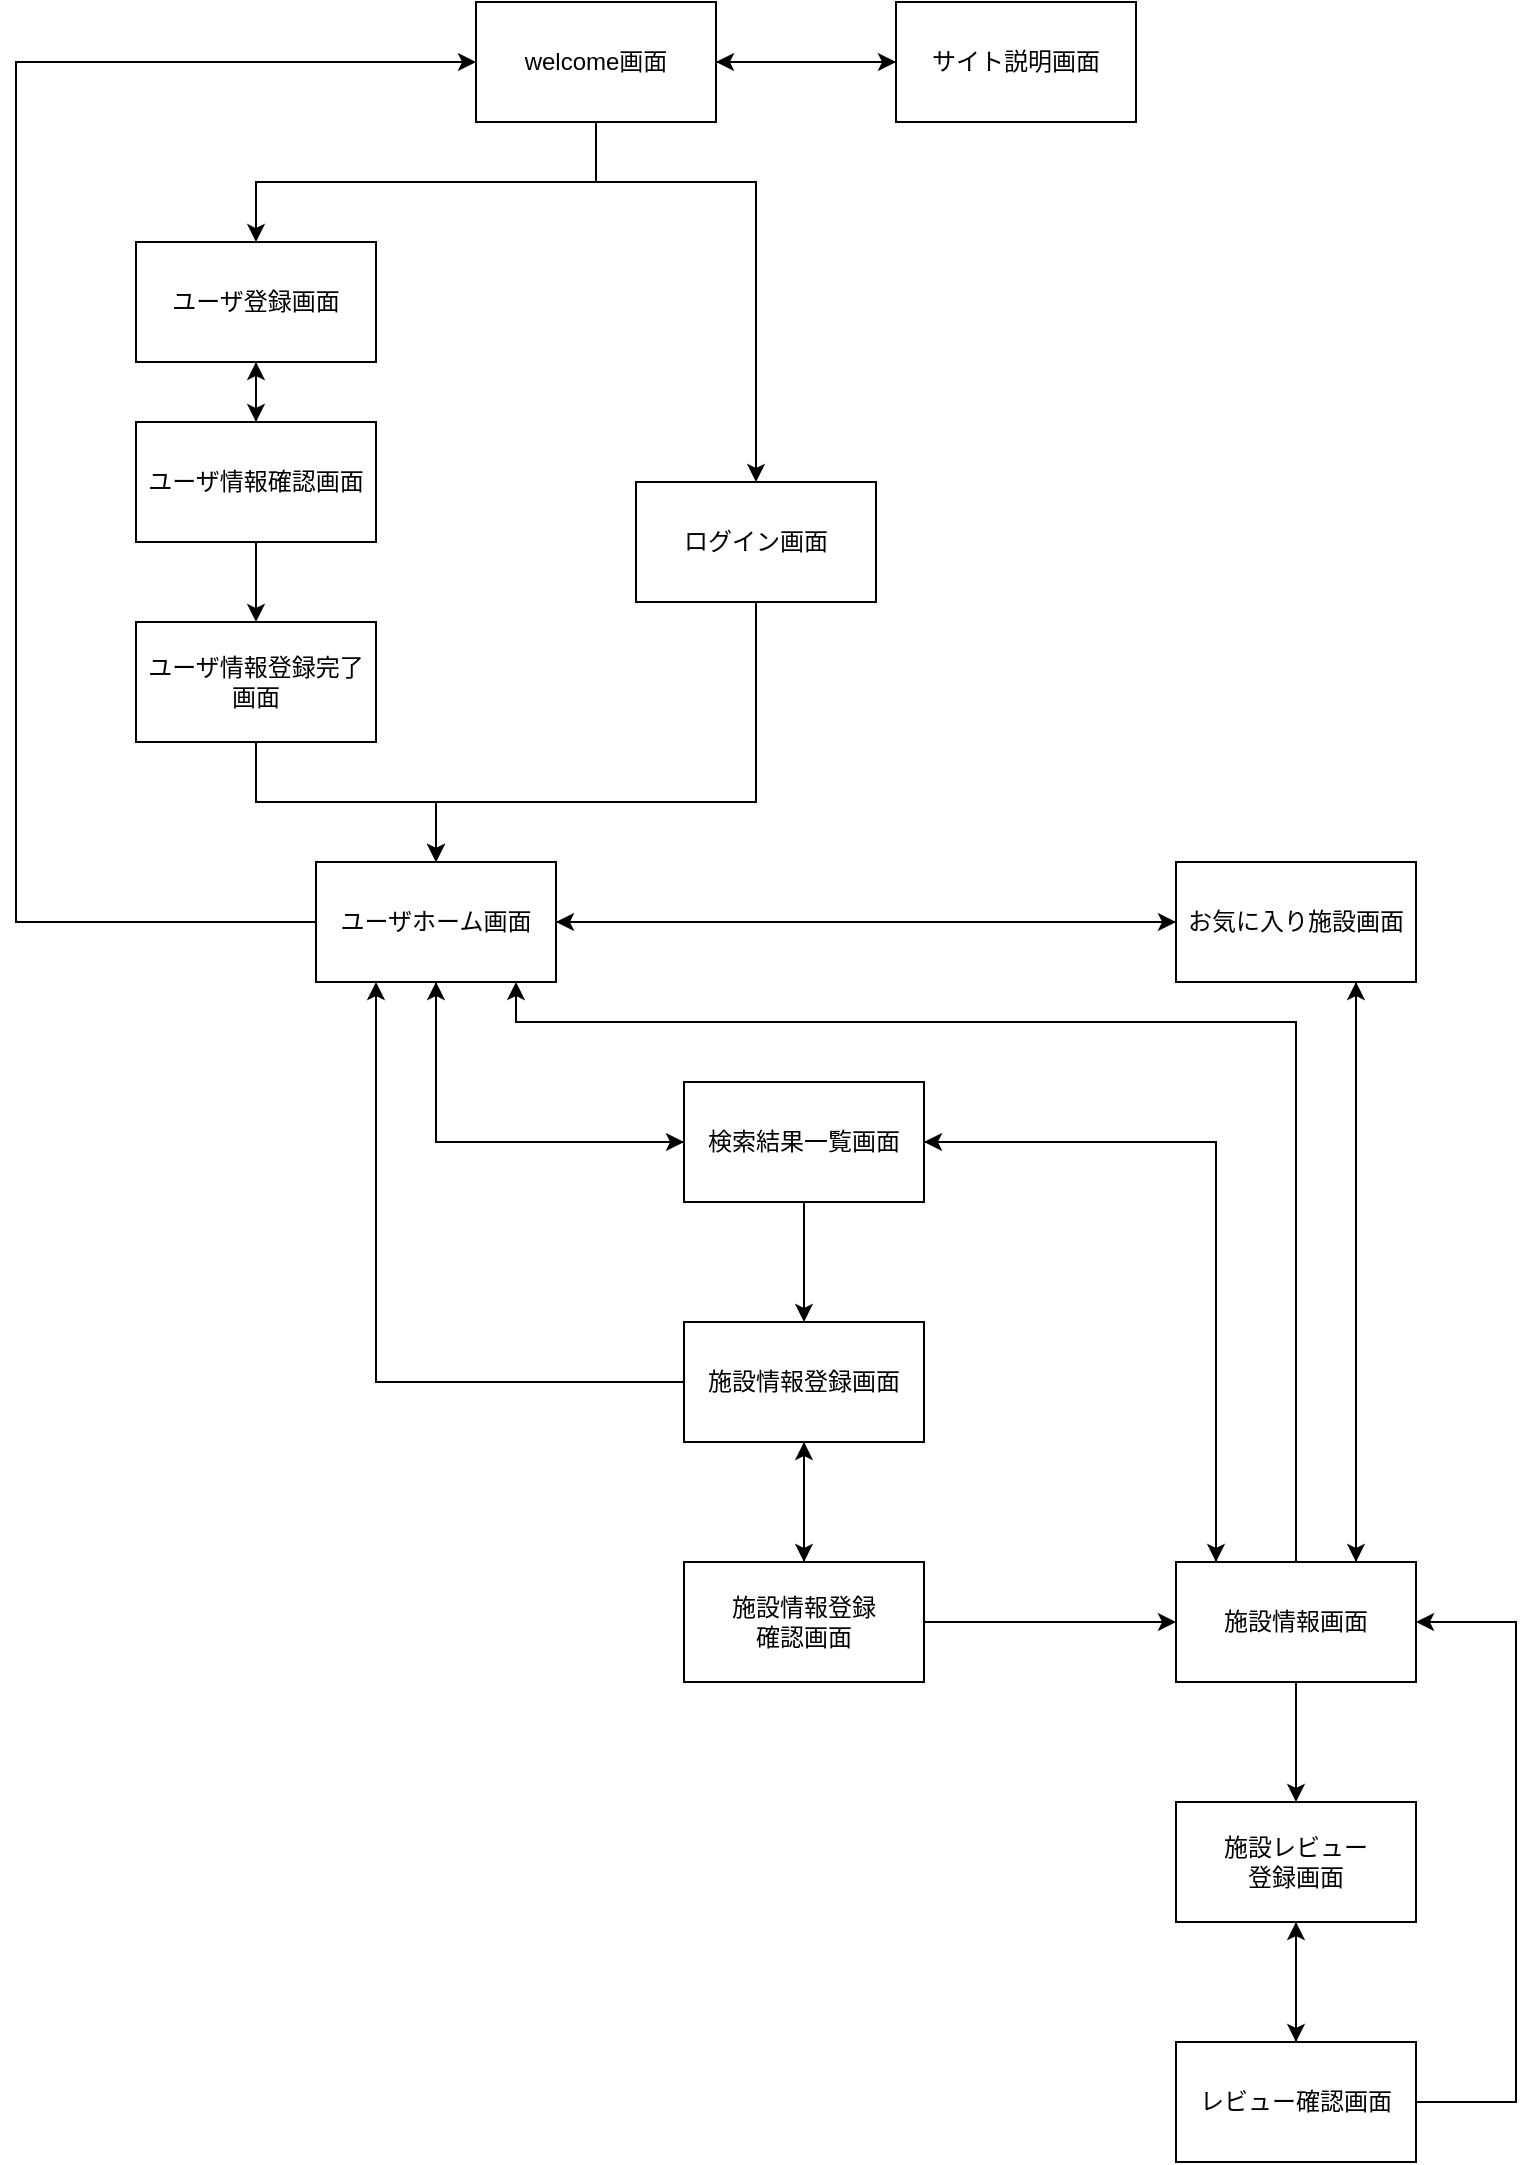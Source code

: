 <mxfile>
    <diagram id="IOuW2ZQYV2s_zM3Onoo9" name="ページ1">
        <mxGraphModel dx="728" dy="680" grid="1" gridSize="10" guides="1" tooltips="1" connect="1" arrows="1" fold="1" page="1" pageScale="1" pageWidth="827" pageHeight="1169" math="0" shadow="0">
            <root>
                <mxCell id="0"/>
                <mxCell id="1" parent="0"/>
                <mxCell id="5" style="edgeStyle=orthogonalEdgeStyle;rounded=0;orthogonalLoop=1;jettySize=auto;html=1;exitX=0.5;exitY=1;exitDx=0;exitDy=0;entryX=0.5;entryY=0;entryDx=0;entryDy=0;" parent="1" source="2" target="4" edge="1">
                    <mxGeometry relative="1" as="geometry">
                        <Array as="points">
                            <mxPoint x="390" y="410"/>
                            <mxPoint x="230" y="410"/>
                        </Array>
                    </mxGeometry>
                </mxCell>
                <mxCell id="21" style="edgeStyle=orthogonalEdgeStyle;rounded=0;orthogonalLoop=1;jettySize=auto;html=1;exitX=0.25;exitY=0;exitDx=0;exitDy=0;entryX=0.5;entryY=0;entryDx=0;entryDy=0;" parent="1" source="2" target="3" edge="1">
                    <mxGeometry relative="1" as="geometry"/>
                </mxCell>
                <mxCell id="2" value="" style="rounded=0;whiteSpace=wrap;html=1;" parent="1" vertex="1">
                    <mxGeometry x="330" y="250" width="120" height="60" as="geometry"/>
                </mxCell>
                <mxCell id="3" value="ログイン画面" style="text;html=1;strokeColor=none;fillColor=none;align=center;verticalAlign=middle;whiteSpace=wrap;rounded=0;" parent="1" vertex="1">
                    <mxGeometry x="340" y="270" width="100" height="20" as="geometry"/>
                </mxCell>
                <mxCell id="19" style="edgeStyle=orthogonalEdgeStyle;rounded=0;orthogonalLoop=1;jettySize=auto;html=1;entryX=0;entryY=0.5;entryDx=0;entryDy=0;" parent="1" source="4" target="8" edge="1">
                    <mxGeometry relative="1" as="geometry">
                        <mxPoint x="30" y="40" as="targetPoint"/>
                        <Array as="points">
                            <mxPoint x="20" y="470"/>
                            <mxPoint x="20" y="40"/>
                        </Array>
                    </mxGeometry>
                </mxCell>
                <mxCell id="23" style="edgeStyle=orthogonalEdgeStyle;rounded=0;orthogonalLoop=1;jettySize=auto;html=1;" parent="1" source="4" target="20" edge="1">
                    <mxGeometry relative="1" as="geometry"/>
                </mxCell>
                <mxCell id="28" style="edgeStyle=orthogonalEdgeStyle;rounded=0;orthogonalLoop=1;jettySize=auto;html=1;entryX=0;entryY=0.5;entryDx=0;entryDy=0;" parent="1" source="4" target="26" edge="1">
                    <mxGeometry relative="1" as="geometry">
                        <mxPoint x="230" y="580" as="targetPoint"/>
                        <Array as="points">
                            <mxPoint x="230" y="580"/>
                        </Array>
                    </mxGeometry>
                </mxCell>
                <mxCell id="4" value="ユーザホーム画面" style="rounded=0;whiteSpace=wrap;html=1;" parent="1" vertex="1">
                    <mxGeometry x="170" y="440" width="120" height="60" as="geometry"/>
                </mxCell>
                <mxCell id="13" style="edgeStyle=orthogonalEdgeStyle;rounded=0;orthogonalLoop=1;jettySize=auto;html=1;entryX=0.5;entryY=0;entryDx=0;entryDy=0;" parent="1" source="6" target="12" edge="1">
                    <mxGeometry relative="1" as="geometry"/>
                </mxCell>
                <mxCell id="6" value="ユーザ登録画面" style="rounded=0;whiteSpace=wrap;html=1;" parent="1" vertex="1">
                    <mxGeometry x="80" y="130" width="120" height="60" as="geometry"/>
                </mxCell>
                <mxCell id="9" style="edgeStyle=orthogonalEdgeStyle;rounded=0;orthogonalLoop=1;jettySize=auto;html=1;entryX=0.5;entryY=0;entryDx=0;entryDy=0;" parent="1" source="8" target="2" edge="1">
                    <mxGeometry relative="1" as="geometry">
                        <Array as="points">
                            <mxPoint x="310" y="100"/>
                            <mxPoint x="390" y="100"/>
                        </Array>
                    </mxGeometry>
                </mxCell>
                <mxCell id="10" style="edgeStyle=orthogonalEdgeStyle;rounded=0;orthogonalLoop=1;jettySize=auto;html=1;entryX=0.5;entryY=0;entryDx=0;entryDy=0;" parent="1" source="8" target="6" edge="1">
                    <mxGeometry relative="1" as="geometry">
                        <Array as="points">
                            <mxPoint x="310" y="100"/>
                            <mxPoint x="140" y="100"/>
                        </Array>
                    </mxGeometry>
                </mxCell>
                <mxCell id="56" style="edgeStyle=orthogonalEdgeStyle;rounded=0;orthogonalLoop=1;jettySize=auto;html=1;" edge="1" parent="1" source="8" target="54">
                    <mxGeometry relative="1" as="geometry"/>
                </mxCell>
                <mxCell id="8" value="welcome画面" style="rounded=0;whiteSpace=wrap;html=1;" parent="1" vertex="1">
                    <mxGeometry x="250" y="10" width="120" height="60" as="geometry"/>
                </mxCell>
                <mxCell id="15" style="edgeStyle=orthogonalEdgeStyle;rounded=0;orthogonalLoop=1;jettySize=auto;html=1;entryX=0.5;entryY=1;entryDx=0;entryDy=0;" parent="1" source="12" target="6" edge="1">
                    <mxGeometry relative="1" as="geometry"/>
                </mxCell>
                <mxCell id="17" style="edgeStyle=orthogonalEdgeStyle;rounded=0;orthogonalLoop=1;jettySize=auto;html=1;entryX=0.5;entryY=0;entryDx=0;entryDy=0;" parent="1" source="12" target="16" edge="1">
                    <mxGeometry relative="1" as="geometry"/>
                </mxCell>
                <mxCell id="12" value="ユーザ情報確認画面" style="rounded=0;whiteSpace=wrap;html=1;" parent="1" vertex="1">
                    <mxGeometry x="80" y="220" width="120" height="60" as="geometry"/>
                </mxCell>
                <mxCell id="18" style="edgeStyle=orthogonalEdgeStyle;rounded=0;orthogonalLoop=1;jettySize=auto;html=1;entryX=0.5;entryY=0;entryDx=0;entryDy=0;" parent="1" source="16" target="4" edge="1">
                    <mxGeometry relative="1" as="geometry">
                        <Array as="points">
                            <mxPoint x="140" y="410"/>
                            <mxPoint x="230" y="410"/>
                        </Array>
                    </mxGeometry>
                </mxCell>
                <mxCell id="16" value="ユーザ情報登録完了画面" style="rounded=0;whiteSpace=wrap;html=1;" parent="1" vertex="1">
                    <mxGeometry x="80" y="320" width="120" height="60" as="geometry"/>
                </mxCell>
                <mxCell id="25" style="edgeStyle=orthogonalEdgeStyle;rounded=0;orthogonalLoop=1;jettySize=auto;html=1;entryX=1;entryY=0.5;entryDx=0;entryDy=0;" parent="1" source="20" target="4" edge="1">
                    <mxGeometry relative="1" as="geometry"/>
                </mxCell>
                <mxCell id="46" style="edgeStyle=orthogonalEdgeStyle;rounded=0;orthogonalLoop=1;jettySize=auto;html=1;entryX=0.75;entryY=0;entryDx=0;entryDy=0;" parent="1" source="20" target="29" edge="1">
                    <mxGeometry relative="1" as="geometry">
                        <Array as="points">
                            <mxPoint x="690" y="570"/>
                            <mxPoint x="690" y="570"/>
                        </Array>
                    </mxGeometry>
                </mxCell>
                <mxCell id="20" value="お気に入り施設画面" style="rounded=0;whiteSpace=wrap;html=1;" parent="1" vertex="1">
                    <mxGeometry x="600" y="440" width="120" height="60" as="geometry"/>
                </mxCell>
                <mxCell id="35" style="edgeStyle=orthogonalEdgeStyle;rounded=0;orthogonalLoop=1;jettySize=auto;html=1;entryX=0.5;entryY=1;entryDx=0;entryDy=0;" parent="1" source="26" target="4" edge="1">
                    <mxGeometry relative="1" as="geometry"/>
                </mxCell>
                <mxCell id="37" style="edgeStyle=orthogonalEdgeStyle;rounded=0;orthogonalLoop=1;jettySize=auto;html=1;entryX=0.5;entryY=0;entryDx=0;entryDy=0;" parent="1" source="26" target="36" edge="1">
                    <mxGeometry relative="1" as="geometry"/>
                </mxCell>
                <mxCell id="47" style="edgeStyle=orthogonalEdgeStyle;rounded=0;orthogonalLoop=1;jettySize=auto;html=1;" parent="1" source="26" edge="1">
                    <mxGeometry relative="1" as="geometry">
                        <mxPoint x="620" y="790" as="targetPoint"/>
                        <Array as="points">
                            <mxPoint x="620" y="580"/>
                        </Array>
                    </mxGeometry>
                </mxCell>
                <mxCell id="26" value="検索結果一覧画面" style="rounded=0;whiteSpace=wrap;html=1;" parent="1" vertex="1">
                    <mxGeometry x="354" y="550" width="120" height="60" as="geometry"/>
                </mxCell>
                <mxCell id="30" style="edgeStyle=orthogonalEdgeStyle;rounded=0;orthogonalLoop=1;jettySize=auto;html=1;" parent="1" source="29" edge="1">
                    <mxGeometry relative="1" as="geometry">
                        <mxPoint x="270" y="500" as="targetPoint"/>
                        <Array as="points">
                            <mxPoint x="660" y="520"/>
                            <mxPoint x="270" y="520"/>
                        </Array>
                    </mxGeometry>
                </mxCell>
                <mxCell id="33" style="edgeStyle=orthogonalEdgeStyle;rounded=0;orthogonalLoop=1;jettySize=auto;html=1;" parent="1" source="29" edge="1">
                    <mxGeometry relative="1" as="geometry">
                        <mxPoint x="474" y="580" as="targetPoint"/>
                        <Array as="points">
                            <mxPoint x="620" y="580"/>
                            <mxPoint x="474" y="580"/>
                        </Array>
                    </mxGeometry>
                </mxCell>
                <mxCell id="45" style="edgeStyle=orthogonalEdgeStyle;rounded=0;orthogonalLoop=1;jettySize=auto;html=1;entryX=0.75;entryY=1;entryDx=0;entryDy=0;" parent="1" source="29" target="20" edge="1">
                    <mxGeometry relative="1" as="geometry">
                        <Array as="points">
                            <mxPoint x="690" y="730"/>
                            <mxPoint x="690" y="730"/>
                        </Array>
                    </mxGeometry>
                </mxCell>
                <mxCell id="49" style="edgeStyle=orthogonalEdgeStyle;rounded=0;orthogonalLoop=1;jettySize=auto;html=1;entryX=0.5;entryY=0;entryDx=0;entryDy=0;" parent="1" source="29" target="40" edge="1">
                    <mxGeometry relative="1" as="geometry"/>
                </mxCell>
                <mxCell id="29" value="施設情報画面" style="rounded=0;whiteSpace=wrap;html=1;" parent="1" vertex="1">
                    <mxGeometry x="600" y="790" width="120" height="60" as="geometry"/>
                </mxCell>
                <mxCell id="38" style="edgeStyle=orthogonalEdgeStyle;rounded=0;orthogonalLoop=1;jettySize=auto;html=1;entryX=0.25;entryY=1;entryDx=0;entryDy=0;" parent="1" source="36" target="4" edge="1">
                    <mxGeometry relative="1" as="geometry"/>
                </mxCell>
                <mxCell id="42" style="edgeStyle=orthogonalEdgeStyle;rounded=0;orthogonalLoop=1;jettySize=auto;html=1;" parent="1" source="36" target="41" edge="1">
                    <mxGeometry relative="1" as="geometry"/>
                </mxCell>
                <mxCell id="36" value="施設情報登録画面" style="rounded=0;whiteSpace=wrap;html=1;" parent="1" vertex="1">
                    <mxGeometry x="354" y="670" width="120" height="60" as="geometry"/>
                </mxCell>
                <mxCell id="51" style="edgeStyle=orthogonalEdgeStyle;rounded=0;orthogonalLoop=1;jettySize=auto;html=1;entryX=0.5;entryY=0;entryDx=0;entryDy=0;" parent="1" source="40" target="50" edge="1">
                    <mxGeometry relative="1" as="geometry"/>
                </mxCell>
                <mxCell id="40" value="施設レビュー&lt;br&gt;登録画面" style="rounded=0;whiteSpace=wrap;html=1;" parent="1" vertex="1">
                    <mxGeometry x="600" y="910" width="120" height="60" as="geometry"/>
                </mxCell>
                <mxCell id="43" style="edgeStyle=orthogonalEdgeStyle;rounded=0;orthogonalLoop=1;jettySize=auto;html=1;" parent="1" source="41" edge="1">
                    <mxGeometry relative="1" as="geometry">
                        <mxPoint x="414" y="730" as="targetPoint"/>
                    </mxGeometry>
                </mxCell>
                <mxCell id="48" style="edgeStyle=orthogonalEdgeStyle;rounded=0;orthogonalLoop=1;jettySize=auto;html=1;entryX=0;entryY=0.5;entryDx=0;entryDy=0;" parent="1" source="41" target="29" edge="1">
                    <mxGeometry relative="1" as="geometry"/>
                </mxCell>
                <mxCell id="41" value="施設情報登録&lt;br&gt;確認画面" style="rounded=0;whiteSpace=wrap;html=1;" parent="1" vertex="1">
                    <mxGeometry x="354" y="790" width="120" height="60" as="geometry"/>
                </mxCell>
                <mxCell id="52" style="edgeStyle=orthogonalEdgeStyle;rounded=0;orthogonalLoop=1;jettySize=auto;html=1;entryX=0.5;entryY=1;entryDx=0;entryDy=0;" parent="1" source="50" target="40" edge="1">
                    <mxGeometry relative="1" as="geometry"/>
                </mxCell>
                <mxCell id="53" style="edgeStyle=orthogonalEdgeStyle;rounded=0;orthogonalLoop=1;jettySize=auto;html=1;entryX=1;entryY=0.5;entryDx=0;entryDy=0;" parent="1" source="50" target="29" edge="1">
                    <mxGeometry relative="1" as="geometry">
                        <Array as="points">
                            <mxPoint x="770" y="1060"/>
                            <mxPoint x="770" y="820"/>
                        </Array>
                    </mxGeometry>
                </mxCell>
                <mxCell id="50" value="レビュー確認画面" style="rounded=0;whiteSpace=wrap;html=1;" parent="1" vertex="1">
                    <mxGeometry x="600" y="1030" width="120" height="60" as="geometry"/>
                </mxCell>
                <mxCell id="55" style="edgeStyle=orthogonalEdgeStyle;rounded=0;orthogonalLoop=1;jettySize=auto;html=1;" edge="1" parent="1" source="54" target="8">
                    <mxGeometry relative="1" as="geometry"/>
                </mxCell>
                <mxCell id="54" value="サイト説明画面" style="rounded=0;whiteSpace=wrap;html=1;" vertex="1" parent="1">
                    <mxGeometry x="460" y="10" width="120" height="60" as="geometry"/>
                </mxCell>
            </root>
        </mxGraphModel>
    </diagram>
</mxfile>